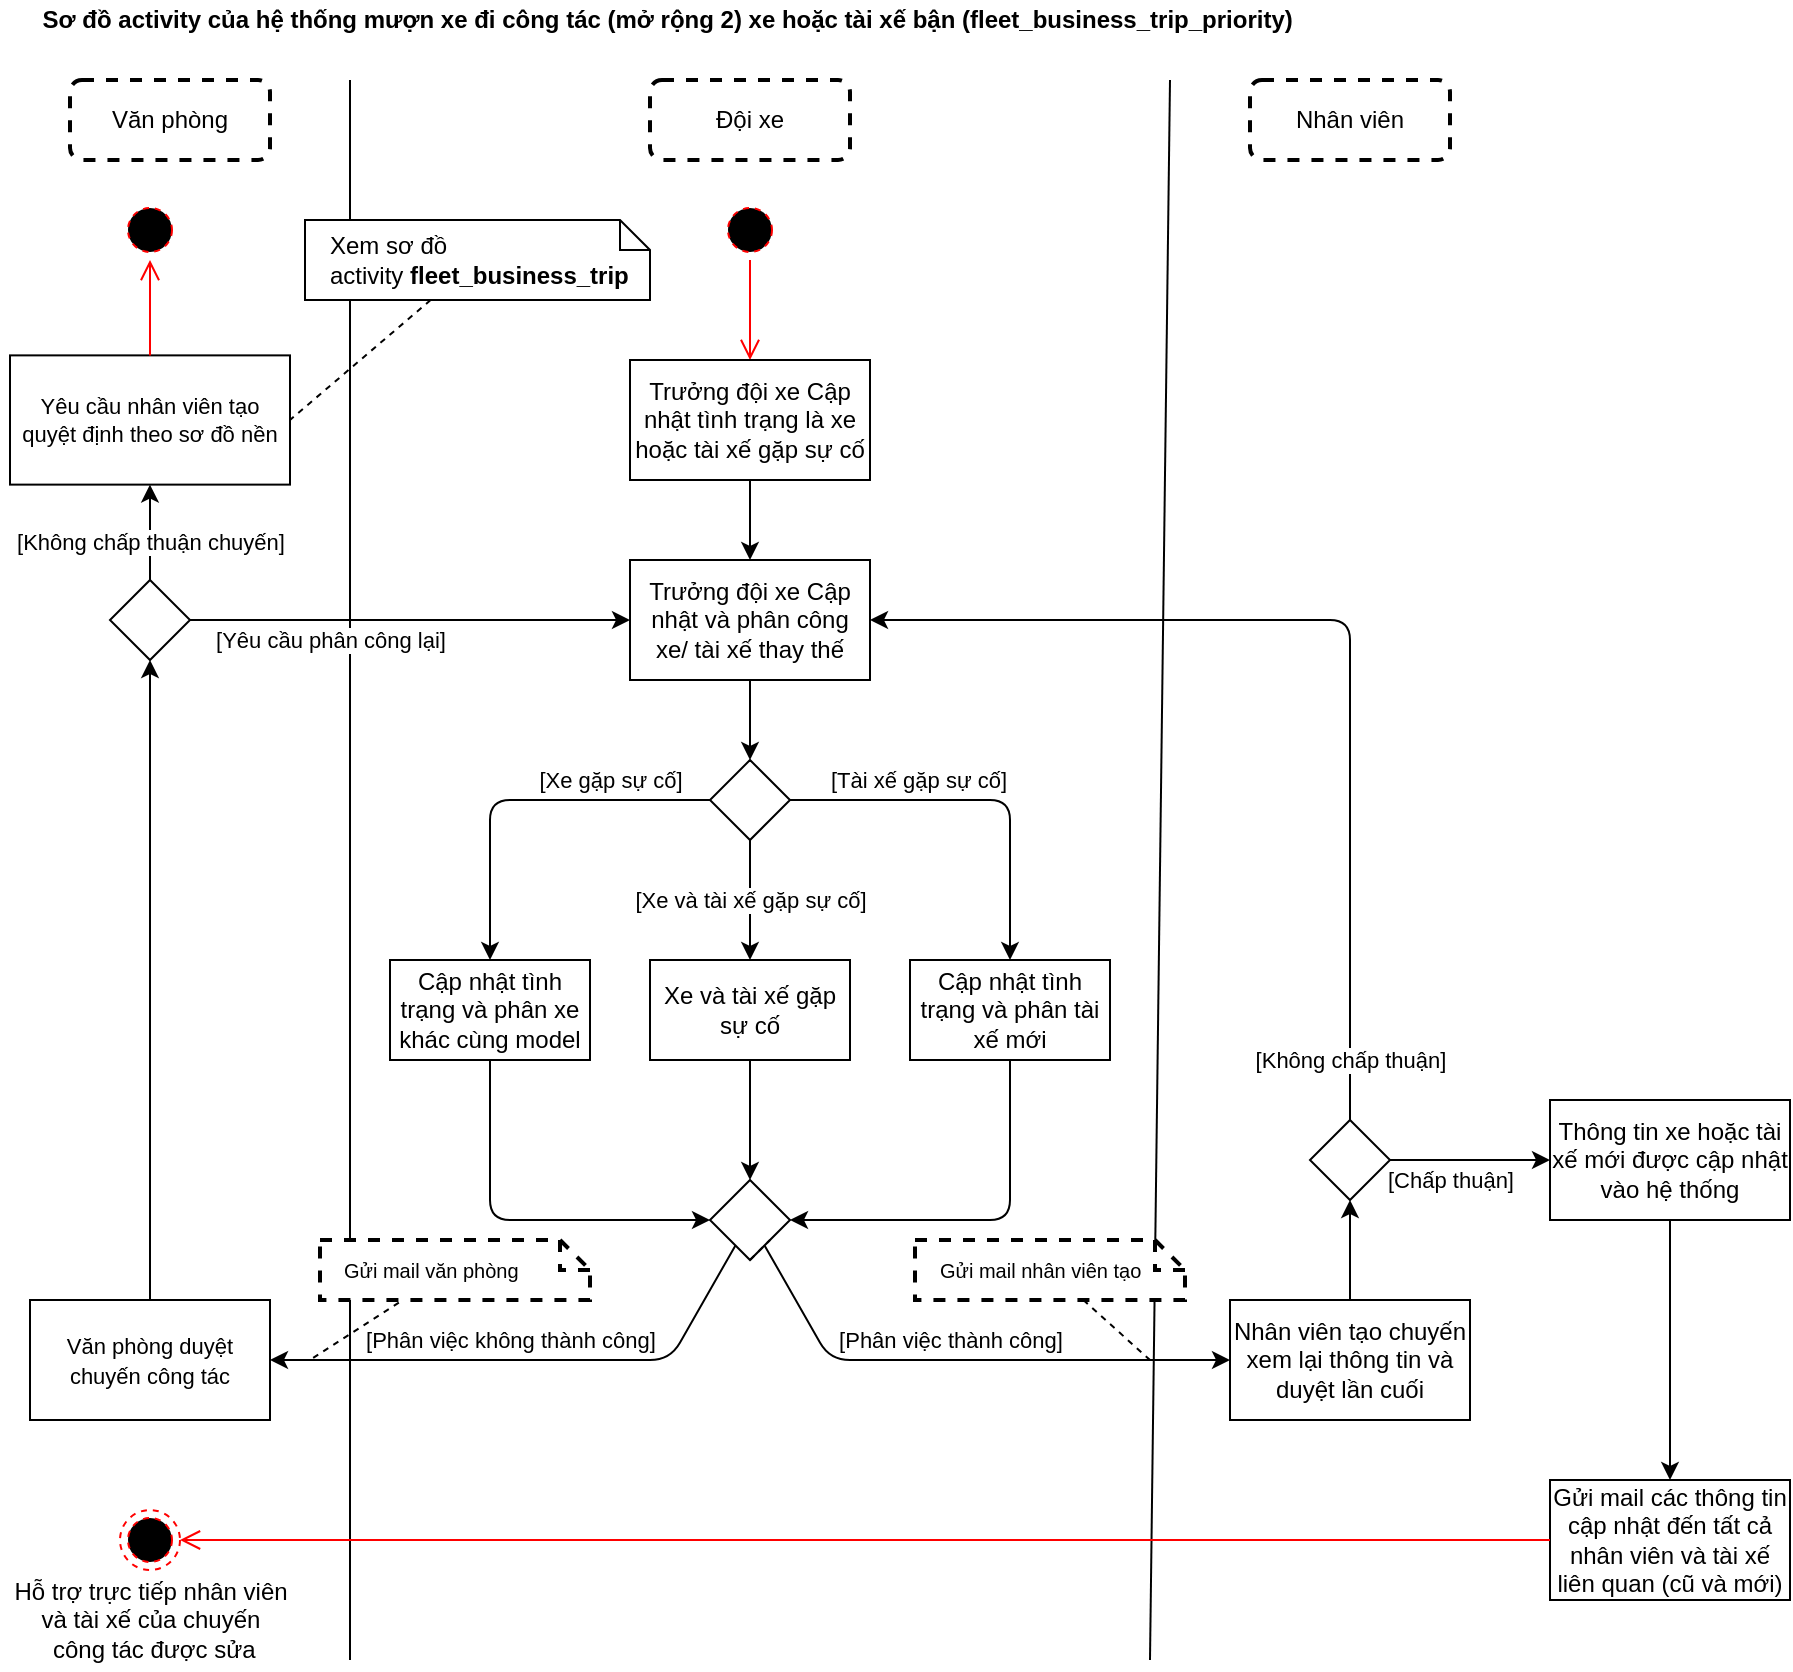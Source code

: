 <mxfile>
    <diagram id="MuZAtRpMIBstmGgHcjIb" name="Page-1">
        <mxGraphModel dx="438" dy="614" grid="1" gridSize="10" guides="1" tooltips="1" connect="1" arrows="1" fold="1" page="1" pageScale="1" pageWidth="850" pageHeight="1100" math="0" shadow="0">
            <root>
                <mxCell id="0"/>
                <mxCell id="1" parent="0"/>
                <mxCell id="162" value="" style="endArrow=none;html=1;" parent="1" edge="1">
                    <mxGeometry width="50" height="50" relative="1" as="geometry">
                        <mxPoint x="600" y="870" as="sourcePoint"/>
                        <mxPoint x="610" y="80" as="targetPoint"/>
                    </mxGeometry>
                </mxCell>
                <mxCell id="167" value="" style="endArrow=none;html=1;" parent="1" edge="1">
                    <mxGeometry width="50" height="50" relative="1" as="geometry">
                        <mxPoint x="200" y="870" as="sourcePoint"/>
                        <mxPoint x="200" y="80" as="targetPoint"/>
                    </mxGeometry>
                </mxCell>
                <mxCell id="8" value="&lt;span&gt;Sơ đồ&amp;nbsp;&lt;/span&gt;activity của hệ thống mượn xe đi công tác (mở rộng 2) xe hoặc tài xế bận (fleet_business_trip_priority)&amp;nbsp;" style="text;html=1;align=center;verticalAlign=middle;resizable=0;points=[];autosize=1;strokeColor=none;fillColor=none;fontStyle=1" parent="1" vertex="1">
                    <mxGeometry x="40" y="40" width="640" height="20" as="geometry"/>
                </mxCell>
                <mxCell id="40" value="Nhân viên" style="rounded=1;whiteSpace=wrap;html=1;strokeWidth=2;dashed=1;" parent="1" vertex="1">
                    <mxGeometry x="650" y="80" width="100" height="40" as="geometry"/>
                </mxCell>
                <mxCell id="41" value="Đội xe" style="rounded=1;whiteSpace=wrap;html=1;strokeWidth=2;dashed=1;" parent="1" vertex="1">
                    <mxGeometry x="350" y="80" width="100" height="40" as="geometry"/>
                </mxCell>
                <mxCell id="100" value="" style="ellipse;html=1;shape=startState;fillColor=#000000;strokeColor=#ff0000;dashed=1;" parent="1" vertex="1">
                    <mxGeometry x="385" y="140" width="30" height="30" as="geometry"/>
                </mxCell>
                <mxCell id="101" value="" style="edgeStyle=orthogonalEdgeStyle;html=1;verticalAlign=bottom;endArrow=open;endSize=8;strokeColor=#ff0000;" parent="1" source="100" target="184" edge="1">
                    <mxGeometry relative="1" as="geometry">
                        <mxPoint x="400" y="180" as="targetPoint"/>
                        <mxPoint x="400" y="210" as="sourcePoint"/>
                    </mxGeometry>
                </mxCell>
                <mxCell id="141" style="edgeStyle=none;html=1;" parent="1" source="137" target="143" edge="1">
                    <mxGeometry relative="1" as="geometry">
                        <mxPoint x="400" y="417.5" as="targetPoint"/>
                    </mxGeometry>
                </mxCell>
                <mxCell id="137" value="Trưởng đội xe Cập nhật và phân công xe/ tài xế thay thế" style="rounded=0;whiteSpace=wrap;html=1;" parent="1" vertex="1">
                    <mxGeometry x="340" y="320" width="120" height="60" as="geometry"/>
                </mxCell>
                <mxCell id="147" value="[Xe gặp sự cố]" style="edgeStyle=none;html=1;" parent="1" source="143" target="146" edge="1">
                    <mxGeometry x="-0.467" y="-10" relative="1" as="geometry">
                        <Array as="points">
                            <mxPoint x="270" y="440"/>
                        </Array>
                        <mxPoint as="offset"/>
                    </mxGeometry>
                </mxCell>
                <mxCell id="150" value="[Tài xế gặp sự cố]" style="edgeStyle=none;html=1;" parent="1" source="143" target="148" edge="1">
                    <mxGeometry x="-0.333" y="10" relative="1" as="geometry">
                        <Array as="points">
                            <mxPoint x="530" y="440"/>
                        </Array>
                        <mxPoint as="offset"/>
                    </mxGeometry>
                </mxCell>
                <mxCell id="151" value="[Xe và tài xế gặp sự cố]" style="edgeStyle=none;html=1;" parent="1" source="143" target="149" edge="1">
                    <mxGeometry relative="1" as="geometry">
                        <mxPoint as="offset"/>
                    </mxGeometry>
                </mxCell>
                <mxCell id="143" value="" style="rhombus;whiteSpace=wrap;html=1;" parent="1" vertex="1">
                    <mxGeometry x="380" y="420" width="40" height="40" as="geometry"/>
                </mxCell>
                <mxCell id="155" style="edgeStyle=none;html=1;entryX=0;entryY=0.5;entryDx=0;entryDy=0;" parent="1" source="146" target="152" edge="1">
                    <mxGeometry relative="1" as="geometry">
                        <Array as="points">
                            <mxPoint x="270" y="650"/>
                        </Array>
                    </mxGeometry>
                </mxCell>
                <mxCell id="146" value="Cập nhật tình trạng và phân xe khác cùng model" style="whiteSpace=wrap;html=1;" parent="1" vertex="1">
                    <mxGeometry x="220" y="520" width="100" height="50" as="geometry"/>
                </mxCell>
                <mxCell id="154" style="edgeStyle=none;html=1;entryX=1;entryY=0.5;entryDx=0;entryDy=0;" parent="1" source="148" target="152" edge="1">
                    <mxGeometry relative="1" as="geometry">
                        <Array as="points">
                            <mxPoint x="530" y="650"/>
                        </Array>
                    </mxGeometry>
                </mxCell>
                <mxCell id="148" value="Cập nhật tình trạng và phân tài xế mới" style="whiteSpace=wrap;html=1;" parent="1" vertex="1">
                    <mxGeometry x="480" y="520" width="100" height="50" as="geometry"/>
                </mxCell>
                <mxCell id="153" style="edgeStyle=none;html=1;" parent="1" source="149" target="152" edge="1">
                    <mxGeometry relative="1" as="geometry"/>
                </mxCell>
                <mxCell id="149" value="Xe và tài xế gặp sự cố" style="whiteSpace=wrap;html=1;" parent="1" vertex="1">
                    <mxGeometry x="350" y="520" width="100" height="50" as="geometry"/>
                </mxCell>
                <mxCell id="157" value="[Phân việc thành công]" style="edgeStyle=none;html=1;" parent="1" source="152" target="156" edge="1">
                    <mxGeometry x="-0.053" y="10" relative="1" as="geometry">
                        <Array as="points">
                            <mxPoint x="440" y="720"/>
                        </Array>
                        <mxPoint as="offset"/>
                    </mxGeometry>
                </mxCell>
                <mxCell id="165" value="" style="edgeStyle=none;html=1;endArrow=classic;endFill=1;" parent="1" source="152" target="164" edge="1">
                    <mxGeometry relative="1" as="geometry">
                        <Array as="points">
                            <mxPoint x="360" y="720"/>
                        </Array>
                    </mxGeometry>
                </mxCell>
                <mxCell id="166" value="[Phân việc không thành công]" style="edgeLabel;html=1;align=center;verticalAlign=middle;resizable=0;points=[];" parent="165" vertex="1" connectable="0">
                    <mxGeometry x="-0.164" y="2" relative="1" as="geometry">
                        <mxPoint x="-35" y="-12" as="offset"/>
                    </mxGeometry>
                </mxCell>
                <mxCell id="152" value="" style="rhombus;whiteSpace=wrap;html=1;" parent="1" vertex="1">
                    <mxGeometry x="380" y="630" width="40" height="40" as="geometry"/>
                </mxCell>
                <mxCell id="172" style="edgeStyle=none;html=1;endArrow=classic;endFill=1;" parent="1" source="156" target="171" edge="1">
                    <mxGeometry relative="1" as="geometry"/>
                </mxCell>
                <mxCell id="156" value="Nhân viên tạo chuyến xem lại thông tin và duyệt lần cuối" style="whiteSpace=wrap;html=1;" parent="1" vertex="1">
                    <mxGeometry x="640" y="690" width="120" height="60" as="geometry"/>
                </mxCell>
                <mxCell id="159" style="edgeStyle=none;html=1;endArrow=none;endFill=0;dashed=1;" parent="1" source="158" edge="1">
                    <mxGeometry relative="1" as="geometry">
                        <mxPoint x="600" y="720" as="targetPoint"/>
                    </mxGeometry>
                </mxCell>
                <mxCell id="158" value="Gửi mail nhân viên tạo" style="shape=note;size=15;align=left;spacingLeft=10;html=1;whiteSpace=wrap;rounded=0;dashed=1;labelBackgroundColor=none;fontSize=10;fontColor=default;strokeWidth=2;" parent="1" vertex="1">
                    <mxGeometry x="482.5" y="660" width="135" height="30" as="geometry"/>
                </mxCell>
                <mxCell id="160" style="edgeStyle=none;html=1;exitX=0.5;exitY=1;exitDx=0;exitDy=0;entryX=1;entryY=1;entryDx=0;entryDy=0;dashed=1;endArrow=none;endFill=0;" parent="1" source="152" target="152" edge="1">
                    <mxGeometry relative="1" as="geometry"/>
                </mxCell>
                <mxCell id="163" value="Văn phòng" style="rounded=1;whiteSpace=wrap;html=1;strokeWidth=2;dashed=1;" parent="1" vertex="1">
                    <mxGeometry x="60" y="80" width="100" height="40" as="geometry"/>
                </mxCell>
                <mxCell id="170" value="[Yêu cầu phân công lại]" style="edgeStyle=none;html=1;endArrow=classic;endFill=1;startArrow=none;" parent="1" source="186" target="137" edge="1">
                    <mxGeometry x="-0.154" y="-10" relative="1" as="geometry">
                        <Array as="points">
                            <mxPoint x="100" y="350"/>
                        </Array>
                        <mxPoint as="offset"/>
                    </mxGeometry>
                </mxCell>
                <mxCell id="164" value="&lt;span style=&quot;font-size: 11px&quot;&gt;Văn phòng duyệt chuyến công tác&lt;/span&gt;" style="whiteSpace=wrap;html=1;" parent="1" vertex="1">
                    <mxGeometry x="40" y="690" width="120" height="60" as="geometry"/>
                </mxCell>
                <mxCell id="168" value="Gửi mail văn phòng" style="shape=note;size=15;align=left;spacingLeft=10;html=1;whiteSpace=wrap;rounded=0;dashed=1;labelBackgroundColor=none;fontSize=10;fontColor=default;strokeWidth=2;" parent="1" vertex="1">
                    <mxGeometry x="185" y="660" width="135" height="30" as="geometry"/>
                </mxCell>
                <mxCell id="169" style="edgeStyle=none;html=1;endArrow=none;endFill=0;dashed=1;exitX=0.292;exitY=1.043;exitDx=0;exitDy=0;exitPerimeter=0;" parent="1" source="168" edge="1">
                    <mxGeometry relative="1" as="geometry">
                        <mxPoint x="180" y="720" as="targetPoint"/>
                        <mxPoint x="199.997" y="720" as="sourcePoint"/>
                    </mxGeometry>
                </mxCell>
                <mxCell id="173" value="[Không chấp thuận]" style="edgeStyle=none;html=1;endArrow=classic;endFill=1;" parent="1" source="171" target="137" edge="1">
                    <mxGeometry x="-0.878" relative="1" as="geometry">
                        <Array as="points">
                            <mxPoint x="700" y="350"/>
                        </Array>
                        <mxPoint as="offset"/>
                    </mxGeometry>
                </mxCell>
                <mxCell id="175" value="" style="edgeStyle=none;html=1;endArrow=classic;endFill=1;" parent="1" source="171" target="174" edge="1">
                    <mxGeometry relative="1" as="geometry"/>
                </mxCell>
                <mxCell id="176" value="[Chấp thuận]" style="edgeLabel;html=1;align=center;verticalAlign=middle;resizable=0;points=[];" parent="175" vertex="1" connectable="0">
                    <mxGeometry x="-0.362" y="-2" relative="1" as="geometry">
                        <mxPoint x="4" y="8" as="offset"/>
                    </mxGeometry>
                </mxCell>
                <mxCell id="171" value="" style="rhombus;whiteSpace=wrap;html=1;" parent="1" vertex="1">
                    <mxGeometry x="680" y="600" width="40" height="40" as="geometry"/>
                </mxCell>
                <mxCell id="178" value="" style="edgeStyle=none;html=1;endArrow=classic;endFill=1;" parent="1" source="174" target="177" edge="1">
                    <mxGeometry relative="1" as="geometry"/>
                </mxCell>
                <mxCell id="174" value="Thông tin xe hoặc tài xế mới được cập nhật vào hệ thống" style="whiteSpace=wrap;html=1;" parent="1" vertex="1">
                    <mxGeometry x="800" y="590" width="120" height="60" as="geometry"/>
                </mxCell>
                <mxCell id="177" value="Gửi mail các thông tin cập nhật đến tất cả nhân viên và tài xế liên quan (cũ và mới)" style="whiteSpace=wrap;html=1;" parent="1" vertex="1">
                    <mxGeometry x="800" y="780" width="120" height="60" as="geometry"/>
                </mxCell>
                <mxCell id="179" value="&lt;span&gt;Hỗ trợ trực tiếp nhân viên &lt;br&gt;và tài xế của chuyến&lt;br&gt;&amp;nbsp;công tác được sửa&lt;/span&gt;" style="text;html=1;align=center;verticalAlign=middle;resizable=0;points=[];autosize=1;strokeColor=none;fillColor=none;" parent="1" vertex="1">
                    <mxGeometry x="25" y="825" width="150" height="50" as="geometry"/>
                </mxCell>
                <mxCell id="180" value="" style="edgeStyle=orthogonalEdgeStyle;html=1;verticalAlign=bottom;endArrow=open;endSize=8;strokeColor=#ff0000;" parent="1" source="177" target="181" edge="1">
                    <mxGeometry relative="1" as="geometry">
                        <mxPoint x="112.5" y="810" as="targetPoint"/>
                        <mxPoint x="197.5" y="815" as="sourcePoint"/>
                    </mxGeometry>
                </mxCell>
                <mxCell id="182" value="" style="edgeStyle=none;html=1;endArrow=classic;endFill=1;" parent="1" source="181" edge="1">
                    <mxGeometry relative="1" as="geometry">
                        <mxPoint x="100" y="825" as="targetPoint"/>
                    </mxGeometry>
                </mxCell>
                <mxCell id="181" value="" style="ellipse;html=1;shape=endState;fillColor=#000000;strokeColor=#ff0000;dashed=1;" parent="1" vertex="1">
                    <mxGeometry x="85" y="795" width="30" height="30" as="geometry"/>
                </mxCell>
                <mxCell id="185" style="edgeStyle=none;html=1;" parent="1" source="184" target="137" edge="1">
                    <mxGeometry relative="1" as="geometry"/>
                </mxCell>
                <mxCell id="184" value="&lt;span&gt;Trưởng đội xe Cập nhật tình trạng là xe hoặc tài xế gặp sự cố&lt;/span&gt;" style="rounded=0;whiteSpace=wrap;html=1;" parent="1" vertex="1">
                    <mxGeometry x="340" y="220" width="120" height="60" as="geometry"/>
                </mxCell>
                <mxCell id="191" value="[Không chấp thuận chuyến]" style="edgeStyle=none;html=1;endArrow=classic;endFill=1;" parent="1" source="186" target="189" edge="1">
                    <mxGeometry x="-0.2" relative="1" as="geometry">
                        <mxPoint as="offset"/>
                    </mxGeometry>
                </mxCell>
                <mxCell id="186" value="" style="rhombus;whiteSpace=wrap;html=1;" parent="1" vertex="1">
                    <mxGeometry x="80" y="330" width="40" height="40" as="geometry"/>
                </mxCell>
                <mxCell id="187" value="" style="edgeStyle=none;html=1;endArrow=classic;endFill=1;" parent="1" source="164" target="186" edge="1">
                    <mxGeometry relative="1" as="geometry">
                        <Array as="points"/>
                        <mxPoint x="100" y="690" as="sourcePoint"/>
                        <mxPoint x="340" y="350" as="targetPoint"/>
                    </mxGeometry>
                </mxCell>
                <mxCell id="188" value="" style="ellipse;html=1;shape=startState;fillColor=#000000;strokeColor=#ff0000;dashed=1;" parent="1" vertex="1">
                    <mxGeometry x="85" y="140" width="30" height="30" as="geometry"/>
                </mxCell>
                <mxCell id="189" value="Yêu cầu nhân viên tạo quyệt định theo sơ đồ nền" style="whiteSpace=wrap;html=1;rounded=0;fontSize=11;" parent="1" vertex="1">
                    <mxGeometry x="30" y="217.69" width="140" height="64.62" as="geometry"/>
                </mxCell>
                <mxCell id="190" value="" style="edgeStyle=orthogonalEdgeStyle;html=1;verticalAlign=bottom;endArrow=open;endSize=8;strokeColor=#ff0000;" parent="1" source="189" target="188" edge="1">
                    <mxGeometry relative="1" as="geometry">
                        <mxPoint x="120" y="220" as="targetPoint"/>
                        <mxPoint x="120" y="170" as="sourcePoint"/>
                    </mxGeometry>
                </mxCell>
                <mxCell id="194" style="edgeStyle=none;html=1;entryX=1;entryY=0.5;entryDx=0;entryDy=0;endArrow=none;endFill=0;dashed=1;" edge="1" parent="1" source="196" target="189">
                    <mxGeometry relative="1" as="geometry">
                        <mxPoint x="209.342" y="185" as="sourcePoint"/>
                    </mxGeometry>
                </mxCell>
                <mxCell id="196" value="&lt;span style=&quot;text-align: center&quot;&gt;Xem sơ đồ activity&amp;nbsp;&lt;/span&gt;&lt;span style=&quot;text-align: center ; font-weight: 700&quot;&gt;fleet_business_trip&lt;/span&gt;" style="shape=note;size=15;align=left;spacingLeft=10;html=1;whiteSpace=wrap;" vertex="1" parent="1">
                    <mxGeometry x="177.5" y="150" width="172.5" height="40" as="geometry"/>
                </mxCell>
            </root>
        </mxGraphModel>
    </diagram>
</mxfile>